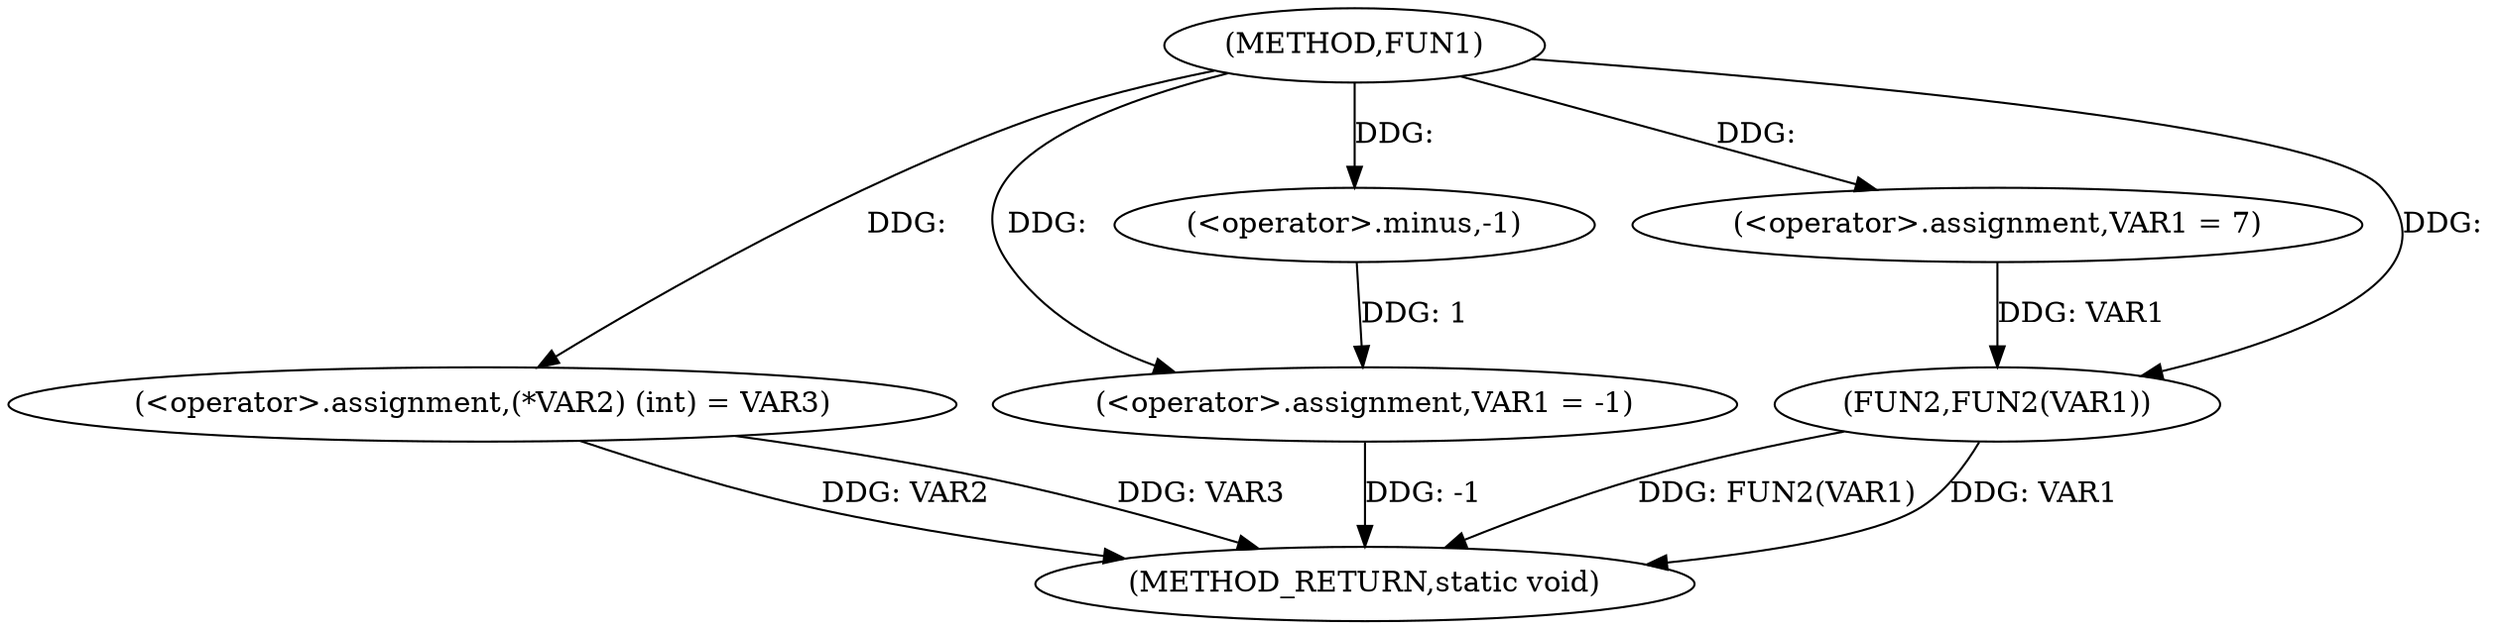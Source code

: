 digraph FUN1 {  
"1000100" [label = "(METHOD,FUN1)" ]
"1000116" [label = "(METHOD_RETURN,static void)" ]
"1000104" [label = "(<operator>.assignment,(*VAR2) (int) = VAR3)" ]
"1000107" [label = "(<operator>.assignment,VAR1 = -1)" ]
"1000109" [label = "(<operator>.minus,-1)" ]
"1000111" [label = "(<operator>.assignment,VAR1 = 7)" ]
"1000114" [label = "(FUN2,FUN2(VAR1))" ]
  "1000104" -> "1000116"  [ label = "DDG: VAR2"] 
  "1000114" -> "1000116"  [ label = "DDG: FUN2(VAR1)"] 
  "1000114" -> "1000116"  [ label = "DDG: VAR1"] 
  "1000104" -> "1000116"  [ label = "DDG: VAR3"] 
  "1000107" -> "1000116"  [ label = "DDG: -1"] 
  "1000100" -> "1000104"  [ label = "DDG: "] 
  "1000109" -> "1000107"  [ label = "DDG: 1"] 
  "1000100" -> "1000107"  [ label = "DDG: "] 
  "1000100" -> "1000109"  [ label = "DDG: "] 
  "1000100" -> "1000111"  [ label = "DDG: "] 
  "1000111" -> "1000114"  [ label = "DDG: VAR1"] 
  "1000100" -> "1000114"  [ label = "DDG: "] 
}
